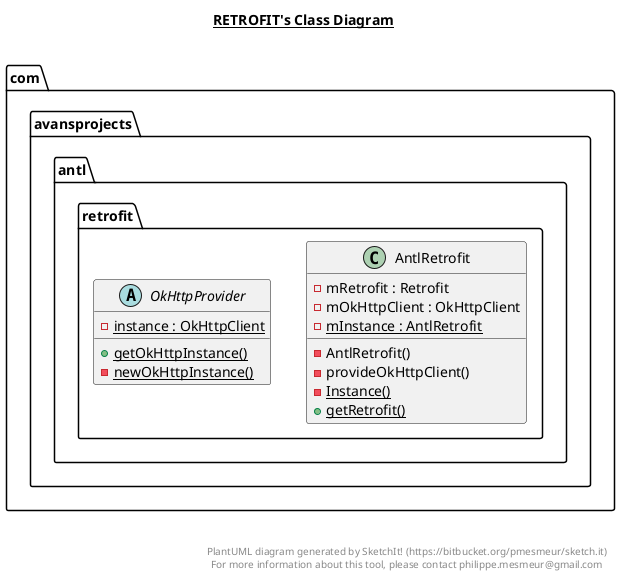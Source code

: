 @startuml

title __RETROFIT's Class Diagram__\n

  package com.avansprojects.antl {
    package com.avansprojects.antl.retrofit {
      class AntlRetrofit {
          - mRetrofit : Retrofit
          - mOkHttpClient : OkHttpClient
          {static} - mInstance : AntlRetrofit
          - AntlRetrofit()
          - provideOkHttpClient()
          {static} - Instance()
          {static} + getRetrofit()
      }
    }
  }
  

  package com.avansprojects.antl {
    package com.avansprojects.antl.retrofit {
      abstract class OkHttpProvider {
          {static} - instance : OkHttpClient
          {static} + getOkHttpInstance()
          {static} - newOkHttpInstance()
      }
    }
  }
  



right footer


PlantUML diagram generated by SketchIt! (https://bitbucket.org/pmesmeur/sketch.it)
For more information about this tool, please contact philippe.mesmeur@gmail.com
endfooter

@enduml

